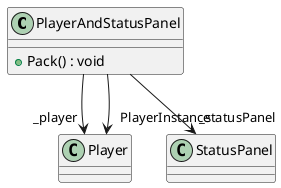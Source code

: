 @startuml
class PlayerAndStatusPanel {
    + Pack() : void
}
PlayerAndStatusPanel --> "_player" Player
PlayerAndStatusPanel --> "_statusPanel" StatusPanel
PlayerAndStatusPanel --> "PlayerInstance" Player
@enduml
